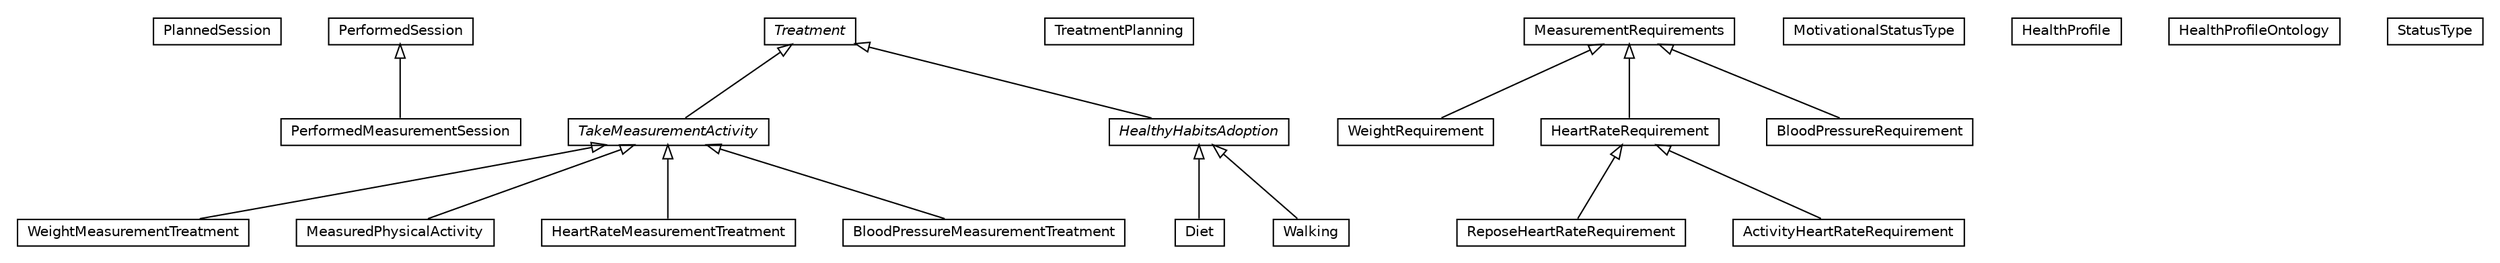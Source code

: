 #!/usr/local/bin/dot
#
# Class diagram 
# Generated by UMLGraph version R5_6-24-gf6e263 (http://www.umlgraph.org/)
#

digraph G {
	edge [fontname="Helvetica",fontsize=10,labelfontname="Helvetica",labelfontsize=10];
	node [fontname="Helvetica",fontsize=10,shape=plaintext];
	nodesep=0.25;
	ranksep=0.5;
	// org.universAAL.ontology.health.owl.PlannedSession
	c422126 [label=<<table title="org.universAAL.ontology.health.owl.PlannedSession" border="0" cellborder="1" cellspacing="0" cellpadding="2" port="p" href="./PlannedSession.html">
		<tr><td><table border="0" cellspacing="0" cellpadding="1">
<tr><td align="center" balign="center"> PlannedSession </td></tr>
		</table></td></tr>
		</table>>, URL="./PlannedSession.html", fontname="Helvetica", fontcolor="black", fontsize=10.0];
	// org.universAAL.ontology.health.owl.PerformedMeasurementSession
	c422127 [label=<<table title="org.universAAL.ontology.health.owl.PerformedMeasurementSession" border="0" cellborder="1" cellspacing="0" cellpadding="2" port="p" href="./PerformedMeasurementSession.html">
		<tr><td><table border="0" cellspacing="0" cellpadding="1">
<tr><td align="center" balign="center"> PerformedMeasurementSession </td></tr>
		</table></td></tr>
		</table>>, URL="./PerformedMeasurementSession.html", fontname="Helvetica", fontcolor="black", fontsize=10.0];
	// org.universAAL.ontology.health.owl.WeightMeasurementTreatment
	c422128 [label=<<table title="org.universAAL.ontology.health.owl.WeightMeasurementTreatment" border="0" cellborder="1" cellspacing="0" cellpadding="2" port="p" href="./WeightMeasurementTreatment.html">
		<tr><td><table border="0" cellspacing="0" cellpadding="1">
<tr><td align="center" balign="center"> WeightMeasurementTreatment </td></tr>
		</table></td></tr>
		</table>>, URL="./WeightMeasurementTreatment.html", fontname="Helvetica", fontcolor="black", fontsize=10.0];
	// org.universAAL.ontology.health.owl.MeasuredPhysicalActivity
	c422129 [label=<<table title="org.universAAL.ontology.health.owl.MeasuredPhysicalActivity" border="0" cellborder="1" cellspacing="0" cellpadding="2" port="p" href="./MeasuredPhysicalActivity.html">
		<tr><td><table border="0" cellspacing="0" cellpadding="1">
<tr><td align="center" balign="center"> MeasuredPhysicalActivity </td></tr>
		</table></td></tr>
		</table>>, URL="./MeasuredPhysicalActivity.html", fontname="Helvetica", fontcolor="black", fontsize=10.0];
	// org.universAAL.ontology.health.owl.Diet
	c422130 [label=<<table title="org.universAAL.ontology.health.owl.Diet" border="0" cellborder="1" cellspacing="0" cellpadding="2" port="p" href="./Diet.html">
		<tr><td><table border="0" cellspacing="0" cellpadding="1">
<tr><td align="center" balign="center"> Diet </td></tr>
		</table></td></tr>
		</table>>, URL="./Diet.html", fontname="Helvetica", fontcolor="black", fontsize=10.0];
	// org.universAAL.ontology.health.owl.TreatmentPlanning
	c422131 [label=<<table title="org.universAAL.ontology.health.owl.TreatmentPlanning" border="0" cellborder="1" cellspacing="0" cellpadding="2" port="p" href="./TreatmentPlanning.html">
		<tr><td><table border="0" cellspacing="0" cellpadding="1">
<tr><td align="center" balign="center"> TreatmentPlanning </td></tr>
		</table></td></tr>
		</table>>, URL="./TreatmentPlanning.html", fontname="Helvetica", fontcolor="black", fontsize=10.0];
	// org.universAAL.ontology.health.owl.Treatment
	c422132 [label=<<table title="org.universAAL.ontology.health.owl.Treatment" border="0" cellborder="1" cellspacing="0" cellpadding="2" port="p" href="./Treatment.html">
		<tr><td><table border="0" cellspacing="0" cellpadding="1">
<tr><td align="center" balign="center"><font face="Helvetica-Oblique"> Treatment </font></td></tr>
		</table></td></tr>
		</table>>, URL="./Treatment.html", fontname="Helvetica", fontcolor="black", fontsize=10.0];
	// org.universAAL.ontology.health.owl.MeasurementRequirements
	c422133 [label=<<table title="org.universAAL.ontology.health.owl.MeasurementRequirements" border="0" cellborder="1" cellspacing="0" cellpadding="2" port="p" href="./MeasurementRequirements.html">
		<tr><td><table border="0" cellspacing="0" cellpadding="1">
<tr><td align="center" balign="center"> MeasurementRequirements </td></tr>
		</table></td></tr>
		</table>>, URL="./MeasurementRequirements.html", fontname="Helvetica", fontcolor="black", fontsize=10.0];
	// org.universAAL.ontology.health.owl.WeightRequirement
	c422134 [label=<<table title="org.universAAL.ontology.health.owl.WeightRequirement" border="0" cellborder="1" cellspacing="0" cellpadding="2" port="p" href="./WeightRequirement.html">
		<tr><td><table border="0" cellspacing="0" cellpadding="1">
<tr><td align="center" balign="center"> WeightRequirement </td></tr>
		</table></td></tr>
		</table>>, URL="./WeightRequirement.html", fontname="Helvetica", fontcolor="black", fontsize=10.0];
	// org.universAAL.ontology.health.owl.MotivationalStatusType
	c422135 [label=<<table title="org.universAAL.ontology.health.owl.MotivationalStatusType" border="0" cellborder="1" cellspacing="0" cellpadding="2" port="p" href="./MotivationalStatusType.html">
		<tr><td><table border="0" cellspacing="0" cellpadding="1">
<tr><td align="center" balign="center"> MotivationalStatusType </td></tr>
		</table></td></tr>
		</table>>, URL="./MotivationalStatusType.html", fontname="Helvetica", fontcolor="black", fontsize=10.0];
	// org.universAAL.ontology.health.owl.ReposeHeartRateRequirement
	c422136 [label=<<table title="org.universAAL.ontology.health.owl.ReposeHeartRateRequirement" border="0" cellborder="1" cellspacing="0" cellpadding="2" port="p" href="./ReposeHeartRateRequirement.html">
		<tr><td><table border="0" cellspacing="0" cellpadding="1">
<tr><td align="center" balign="center"> ReposeHeartRateRequirement </td></tr>
		</table></td></tr>
		</table>>, URL="./ReposeHeartRateRequirement.html", fontname="Helvetica", fontcolor="black", fontsize=10.0];
	// org.universAAL.ontology.health.owl.HeartRateRequirement
	c422137 [label=<<table title="org.universAAL.ontology.health.owl.HeartRateRequirement" border="0" cellborder="1" cellspacing="0" cellpadding="2" port="p" href="./HeartRateRequirement.html">
		<tr><td><table border="0" cellspacing="0" cellpadding="1">
<tr><td align="center" balign="center"> HeartRateRequirement </td></tr>
		</table></td></tr>
		</table>>, URL="./HeartRateRequirement.html", fontname="Helvetica", fontcolor="black", fontsize=10.0];
	// org.universAAL.ontology.health.owl.HealthProfile
	c422138 [label=<<table title="org.universAAL.ontology.health.owl.HealthProfile" border="0" cellborder="1" cellspacing="0" cellpadding="2" port="p" href="./HealthProfile.html">
		<tr><td><table border="0" cellspacing="0" cellpadding="1">
<tr><td align="center" balign="center"> HealthProfile </td></tr>
		</table></td></tr>
		</table>>, URL="./HealthProfile.html", fontname="Helvetica", fontcolor="black", fontsize=10.0];
	// org.universAAL.ontology.health.owl.PerformedSession
	c422139 [label=<<table title="org.universAAL.ontology.health.owl.PerformedSession" border="0" cellborder="1" cellspacing="0" cellpadding="2" port="p" href="./PerformedSession.html">
		<tr><td><table border="0" cellspacing="0" cellpadding="1">
<tr><td align="center" balign="center"> PerformedSession </td></tr>
		</table></td></tr>
		</table>>, URL="./PerformedSession.html", fontname="Helvetica", fontcolor="black", fontsize=10.0];
	// org.universAAL.ontology.health.owl.HeartRateMeasurementTreatment
	c422140 [label=<<table title="org.universAAL.ontology.health.owl.HeartRateMeasurementTreatment" border="0" cellborder="1" cellspacing="0" cellpadding="2" port="p" href="./HeartRateMeasurementTreatment.html">
		<tr><td><table border="0" cellspacing="0" cellpadding="1">
<tr><td align="center" balign="center"> HeartRateMeasurementTreatment </td></tr>
		</table></td></tr>
		</table>>, URL="./HeartRateMeasurementTreatment.html", fontname="Helvetica", fontcolor="black", fontsize=10.0];
	// org.universAAL.ontology.health.owl.TakeMeasurementActivity
	c422141 [label=<<table title="org.universAAL.ontology.health.owl.TakeMeasurementActivity" border="0" cellborder="1" cellspacing="0" cellpadding="2" port="p" href="./TakeMeasurementActivity.html">
		<tr><td><table border="0" cellspacing="0" cellpadding="1">
<tr><td align="center" balign="center"><font face="Helvetica-Oblique"> TakeMeasurementActivity </font></td></tr>
		</table></td></tr>
		</table>>, URL="./TakeMeasurementActivity.html", fontname="Helvetica", fontcolor="black", fontsize=10.0];
	// org.universAAL.ontology.health.owl.HealthProfileOntology
	c422142 [label=<<table title="org.universAAL.ontology.health.owl.HealthProfileOntology" border="0" cellborder="1" cellspacing="0" cellpadding="2" port="p" href="./HealthProfileOntology.html">
		<tr><td><table border="0" cellspacing="0" cellpadding="1">
<tr><td align="center" balign="center"> HealthProfileOntology </td></tr>
		</table></td></tr>
		</table>>, URL="./HealthProfileOntology.html", fontname="Helvetica", fontcolor="black", fontsize=10.0];
	// org.universAAL.ontology.health.owl.BloodPressureMeasurementTreatment
	c422143 [label=<<table title="org.universAAL.ontology.health.owl.BloodPressureMeasurementTreatment" border="0" cellborder="1" cellspacing="0" cellpadding="2" port="p" href="./BloodPressureMeasurementTreatment.html">
		<tr><td><table border="0" cellspacing="0" cellpadding="1">
<tr><td align="center" balign="center"> BloodPressureMeasurementTreatment </td></tr>
		</table></td></tr>
		</table>>, URL="./BloodPressureMeasurementTreatment.html", fontname="Helvetica", fontcolor="black", fontsize=10.0];
	// org.universAAL.ontology.health.owl.ActivityHeartRateRequirement
	c422144 [label=<<table title="org.universAAL.ontology.health.owl.ActivityHeartRateRequirement" border="0" cellborder="1" cellspacing="0" cellpadding="2" port="p" href="./ActivityHeartRateRequirement.html">
		<tr><td><table border="0" cellspacing="0" cellpadding="1">
<tr><td align="center" balign="center"> ActivityHeartRateRequirement </td></tr>
		</table></td></tr>
		</table>>, URL="./ActivityHeartRateRequirement.html", fontname="Helvetica", fontcolor="black", fontsize=10.0];
	// org.universAAL.ontology.health.owl.Walking
	c422145 [label=<<table title="org.universAAL.ontology.health.owl.Walking" border="0" cellborder="1" cellspacing="0" cellpadding="2" port="p" href="./Walking.html">
		<tr><td><table border="0" cellspacing="0" cellpadding="1">
<tr><td align="center" balign="center"> Walking </td></tr>
		</table></td></tr>
		</table>>, URL="./Walking.html", fontname="Helvetica", fontcolor="black", fontsize=10.0];
	// org.universAAL.ontology.health.owl.StatusType
	c422146 [label=<<table title="org.universAAL.ontology.health.owl.StatusType" border="0" cellborder="1" cellspacing="0" cellpadding="2" port="p" href="./StatusType.html">
		<tr><td><table border="0" cellspacing="0" cellpadding="1">
<tr><td align="center" balign="center"> StatusType </td></tr>
		</table></td></tr>
		</table>>, URL="./StatusType.html", fontname="Helvetica", fontcolor="black", fontsize=10.0];
	// org.universAAL.ontology.health.owl.HealthyHabitsAdoption
	c422147 [label=<<table title="org.universAAL.ontology.health.owl.HealthyHabitsAdoption" border="0" cellborder="1" cellspacing="0" cellpadding="2" port="p" href="./HealthyHabitsAdoption.html">
		<tr><td><table border="0" cellspacing="0" cellpadding="1">
<tr><td align="center" balign="center"><font face="Helvetica-Oblique"> HealthyHabitsAdoption </font></td></tr>
		</table></td></tr>
		</table>>, URL="./HealthyHabitsAdoption.html", fontname="Helvetica", fontcolor="black", fontsize=10.0];
	// org.universAAL.ontology.health.owl.BloodPressureRequirement
	c422148 [label=<<table title="org.universAAL.ontology.health.owl.BloodPressureRequirement" border="0" cellborder="1" cellspacing="0" cellpadding="2" port="p" href="./BloodPressureRequirement.html">
		<tr><td><table border="0" cellspacing="0" cellpadding="1">
<tr><td align="center" balign="center"> BloodPressureRequirement </td></tr>
		</table></td></tr>
		</table>>, URL="./BloodPressureRequirement.html", fontname="Helvetica", fontcolor="black", fontsize=10.0];
	//org.universAAL.ontology.health.owl.PerformedMeasurementSession extends org.universAAL.ontology.health.owl.PerformedSession
	c422139:p -> c422127:p [dir=back,arrowtail=empty];
	//org.universAAL.ontology.health.owl.WeightMeasurementTreatment extends org.universAAL.ontology.health.owl.TakeMeasurementActivity
	c422141:p -> c422128:p [dir=back,arrowtail=empty];
	//org.universAAL.ontology.health.owl.MeasuredPhysicalActivity extends org.universAAL.ontology.health.owl.TakeMeasurementActivity
	c422141:p -> c422129:p [dir=back,arrowtail=empty];
	//org.universAAL.ontology.health.owl.Diet extends org.universAAL.ontology.health.owl.HealthyHabitsAdoption
	c422147:p -> c422130:p [dir=back,arrowtail=empty];
	//org.universAAL.ontology.health.owl.WeightRequirement extends org.universAAL.ontology.health.owl.MeasurementRequirements
	c422133:p -> c422134:p [dir=back,arrowtail=empty];
	//org.universAAL.ontology.health.owl.ReposeHeartRateRequirement extends org.universAAL.ontology.health.owl.HeartRateRequirement
	c422137:p -> c422136:p [dir=back,arrowtail=empty];
	//org.universAAL.ontology.health.owl.HeartRateRequirement extends org.universAAL.ontology.health.owl.MeasurementRequirements
	c422133:p -> c422137:p [dir=back,arrowtail=empty];
	//org.universAAL.ontology.health.owl.HeartRateMeasurementTreatment extends org.universAAL.ontology.health.owl.TakeMeasurementActivity
	c422141:p -> c422140:p [dir=back,arrowtail=empty];
	//org.universAAL.ontology.health.owl.TakeMeasurementActivity extends org.universAAL.ontology.health.owl.Treatment
	c422132:p -> c422141:p [dir=back,arrowtail=empty];
	//org.universAAL.ontology.health.owl.BloodPressureMeasurementTreatment extends org.universAAL.ontology.health.owl.TakeMeasurementActivity
	c422141:p -> c422143:p [dir=back,arrowtail=empty];
	//org.universAAL.ontology.health.owl.ActivityHeartRateRequirement extends org.universAAL.ontology.health.owl.HeartRateRequirement
	c422137:p -> c422144:p [dir=back,arrowtail=empty];
	//org.universAAL.ontology.health.owl.Walking extends org.universAAL.ontology.health.owl.HealthyHabitsAdoption
	c422147:p -> c422145:p [dir=back,arrowtail=empty];
	//org.universAAL.ontology.health.owl.HealthyHabitsAdoption extends org.universAAL.ontology.health.owl.Treatment
	c422132:p -> c422147:p [dir=back,arrowtail=empty];
	//org.universAAL.ontology.health.owl.BloodPressureRequirement extends org.universAAL.ontology.health.owl.MeasurementRequirements
	c422133:p -> c422148:p [dir=back,arrowtail=empty];
}

